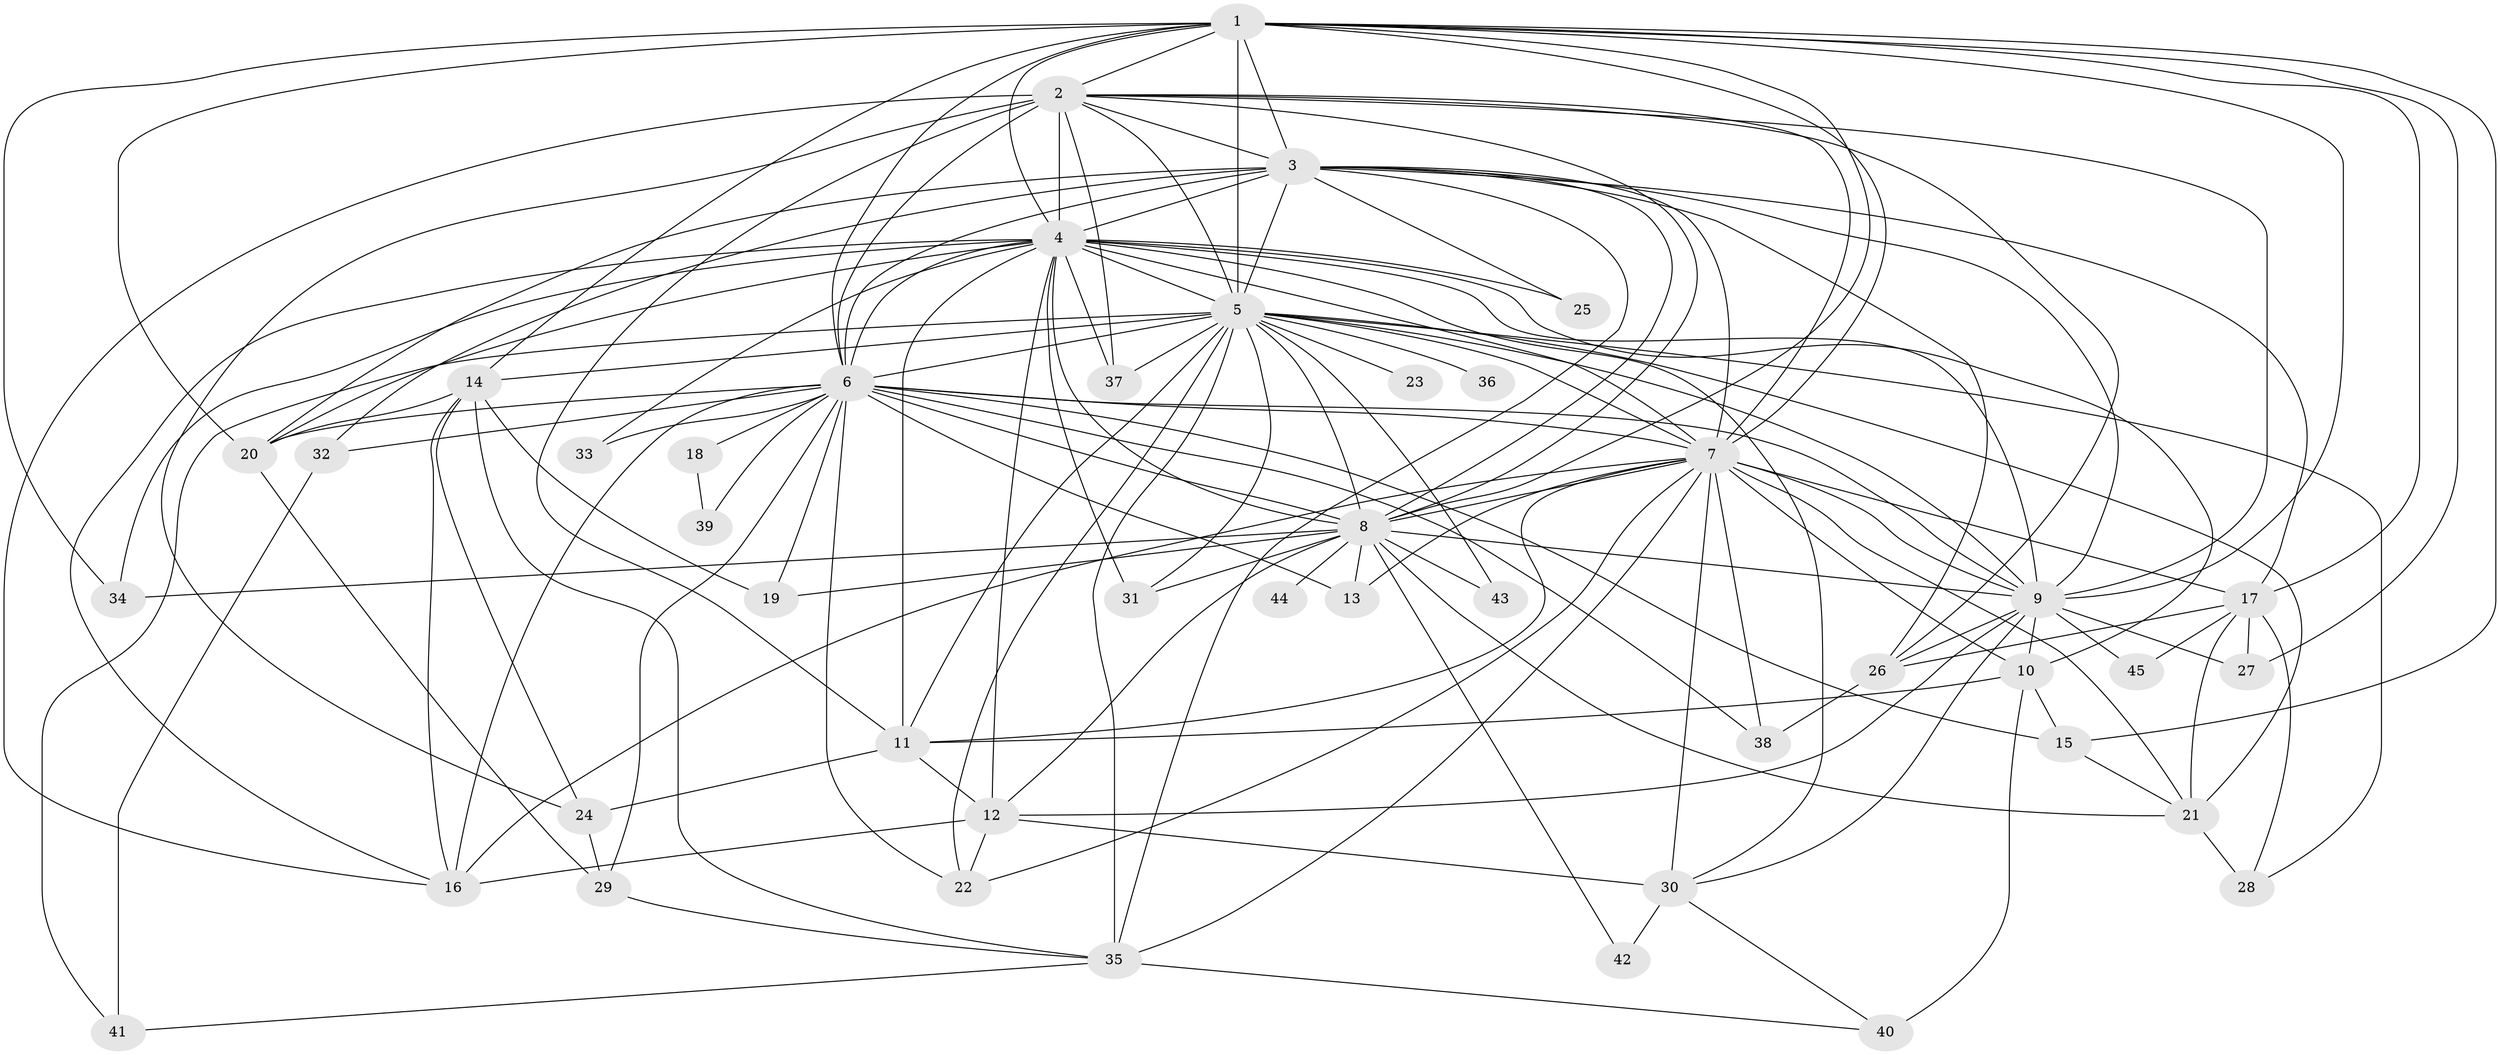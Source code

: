 // original degree distribution, {24: 0.008928571428571428, 20: 0.017857142857142856, 16: 0.026785714285714284, 29: 0.008928571428571428, 22: 0.008928571428571428, 25: 0.017857142857142856, 5: 0.044642857142857144, 4: 0.08928571428571429, 3: 0.24107142857142858, 2: 0.5, 9: 0.008928571428571428, 6: 0.026785714285714284}
// Generated by graph-tools (version 1.1) at 2025/49/03/04/25 22:49:28]
// undirected, 45 vertices, 143 edges
graph export_dot {
  node [color=gray90,style=filled];
  1;
  2;
  3;
  4;
  5;
  6;
  7;
  8;
  9;
  10;
  11;
  12;
  13;
  14;
  15;
  16;
  17;
  18;
  19;
  20;
  21;
  22;
  23;
  24;
  25;
  26;
  27;
  28;
  29;
  30;
  31;
  32;
  33;
  34;
  35;
  36;
  37;
  38;
  39;
  40;
  41;
  42;
  43;
  44;
  45;
  1 -- 2 [weight=1.0];
  1 -- 3 [weight=1.0];
  1 -- 4 [weight=2.0];
  1 -- 5 [weight=4.0];
  1 -- 6 [weight=1.0];
  1 -- 7 [weight=1.0];
  1 -- 8 [weight=2.0];
  1 -- 9 [weight=1.0];
  1 -- 14 [weight=3.0];
  1 -- 15 [weight=1.0];
  1 -- 17 [weight=2.0];
  1 -- 20 [weight=1.0];
  1 -- 27 [weight=1.0];
  1 -- 34 [weight=1.0];
  2 -- 3 [weight=1.0];
  2 -- 4 [weight=3.0];
  2 -- 5 [weight=1.0];
  2 -- 6 [weight=1.0];
  2 -- 7 [weight=2.0];
  2 -- 8 [weight=1.0];
  2 -- 9 [weight=1.0];
  2 -- 11 [weight=1.0];
  2 -- 16 [weight=1.0];
  2 -- 24 [weight=4.0];
  2 -- 26 [weight=1.0];
  2 -- 37 [weight=1.0];
  3 -- 4 [weight=3.0];
  3 -- 5 [weight=2.0];
  3 -- 6 [weight=1.0];
  3 -- 7 [weight=1.0];
  3 -- 8 [weight=2.0];
  3 -- 9 [weight=1.0];
  3 -- 17 [weight=1.0];
  3 -- 20 [weight=1.0];
  3 -- 25 [weight=1.0];
  3 -- 26 [weight=1.0];
  3 -- 32 [weight=2.0];
  3 -- 35 [weight=1.0];
  4 -- 5 [weight=3.0];
  4 -- 6 [weight=2.0];
  4 -- 7 [weight=2.0];
  4 -- 8 [weight=2.0];
  4 -- 9 [weight=2.0];
  4 -- 10 [weight=1.0];
  4 -- 11 [weight=2.0];
  4 -- 12 [weight=5.0];
  4 -- 16 [weight=1.0];
  4 -- 20 [weight=2.0];
  4 -- 25 [weight=2.0];
  4 -- 30 [weight=1.0];
  4 -- 31 [weight=1.0];
  4 -- 33 [weight=1.0];
  4 -- 34 [weight=1.0];
  4 -- 37 [weight=1.0];
  5 -- 6 [weight=1.0];
  5 -- 7 [weight=2.0];
  5 -- 8 [weight=1.0];
  5 -- 9 [weight=1.0];
  5 -- 11 [weight=1.0];
  5 -- 14 [weight=1.0];
  5 -- 21 [weight=1.0];
  5 -- 22 [weight=1.0];
  5 -- 23 [weight=1.0];
  5 -- 28 [weight=1.0];
  5 -- 31 [weight=1.0];
  5 -- 35 [weight=1.0];
  5 -- 36 [weight=1.0];
  5 -- 37 [weight=1.0];
  5 -- 41 [weight=1.0];
  5 -- 43 [weight=1.0];
  6 -- 7 [weight=1.0];
  6 -- 8 [weight=1.0];
  6 -- 9 [weight=2.0];
  6 -- 13 [weight=1.0];
  6 -- 15 [weight=1.0];
  6 -- 16 [weight=1.0];
  6 -- 18 [weight=1.0];
  6 -- 19 [weight=1.0];
  6 -- 20 [weight=1.0];
  6 -- 22 [weight=1.0];
  6 -- 29 [weight=1.0];
  6 -- 32 [weight=1.0];
  6 -- 33 [weight=1.0];
  6 -- 38 [weight=1.0];
  6 -- 39 [weight=1.0];
  7 -- 8 [weight=1.0];
  7 -- 9 [weight=2.0];
  7 -- 10 [weight=1.0];
  7 -- 11 [weight=1.0];
  7 -- 13 [weight=2.0];
  7 -- 16 [weight=2.0];
  7 -- 17 [weight=1.0];
  7 -- 21 [weight=1.0];
  7 -- 22 [weight=1.0];
  7 -- 30 [weight=2.0];
  7 -- 35 [weight=1.0];
  7 -- 38 [weight=1.0];
  8 -- 9 [weight=1.0];
  8 -- 12 [weight=1.0];
  8 -- 13 [weight=1.0];
  8 -- 19 [weight=1.0];
  8 -- 21 [weight=1.0];
  8 -- 31 [weight=1.0];
  8 -- 34 [weight=1.0];
  8 -- 42 [weight=1.0];
  8 -- 43 [weight=1.0];
  8 -- 44 [weight=1.0];
  9 -- 10 [weight=1.0];
  9 -- 12 [weight=1.0];
  9 -- 26 [weight=1.0];
  9 -- 27 [weight=1.0];
  9 -- 30 [weight=1.0];
  9 -- 45 [weight=1.0];
  10 -- 11 [weight=1.0];
  10 -- 15 [weight=1.0];
  10 -- 40 [weight=2.0];
  11 -- 12 [weight=1.0];
  11 -- 24 [weight=2.0];
  12 -- 16 [weight=1.0];
  12 -- 22 [weight=1.0];
  12 -- 30 [weight=1.0];
  14 -- 16 [weight=1.0];
  14 -- 19 [weight=1.0];
  14 -- 20 [weight=1.0];
  14 -- 24 [weight=1.0];
  14 -- 35 [weight=1.0];
  15 -- 21 [weight=1.0];
  17 -- 21 [weight=1.0];
  17 -- 26 [weight=1.0];
  17 -- 27 [weight=1.0];
  17 -- 28 [weight=1.0];
  17 -- 45 [weight=2.0];
  18 -- 39 [weight=1.0];
  20 -- 29 [weight=1.0];
  21 -- 28 [weight=2.0];
  24 -- 29 [weight=1.0];
  26 -- 38 [weight=1.0];
  29 -- 35 [weight=1.0];
  30 -- 40 [weight=1.0];
  30 -- 42 [weight=1.0];
  32 -- 41 [weight=1.0];
  35 -- 40 [weight=1.0];
  35 -- 41 [weight=1.0];
}
